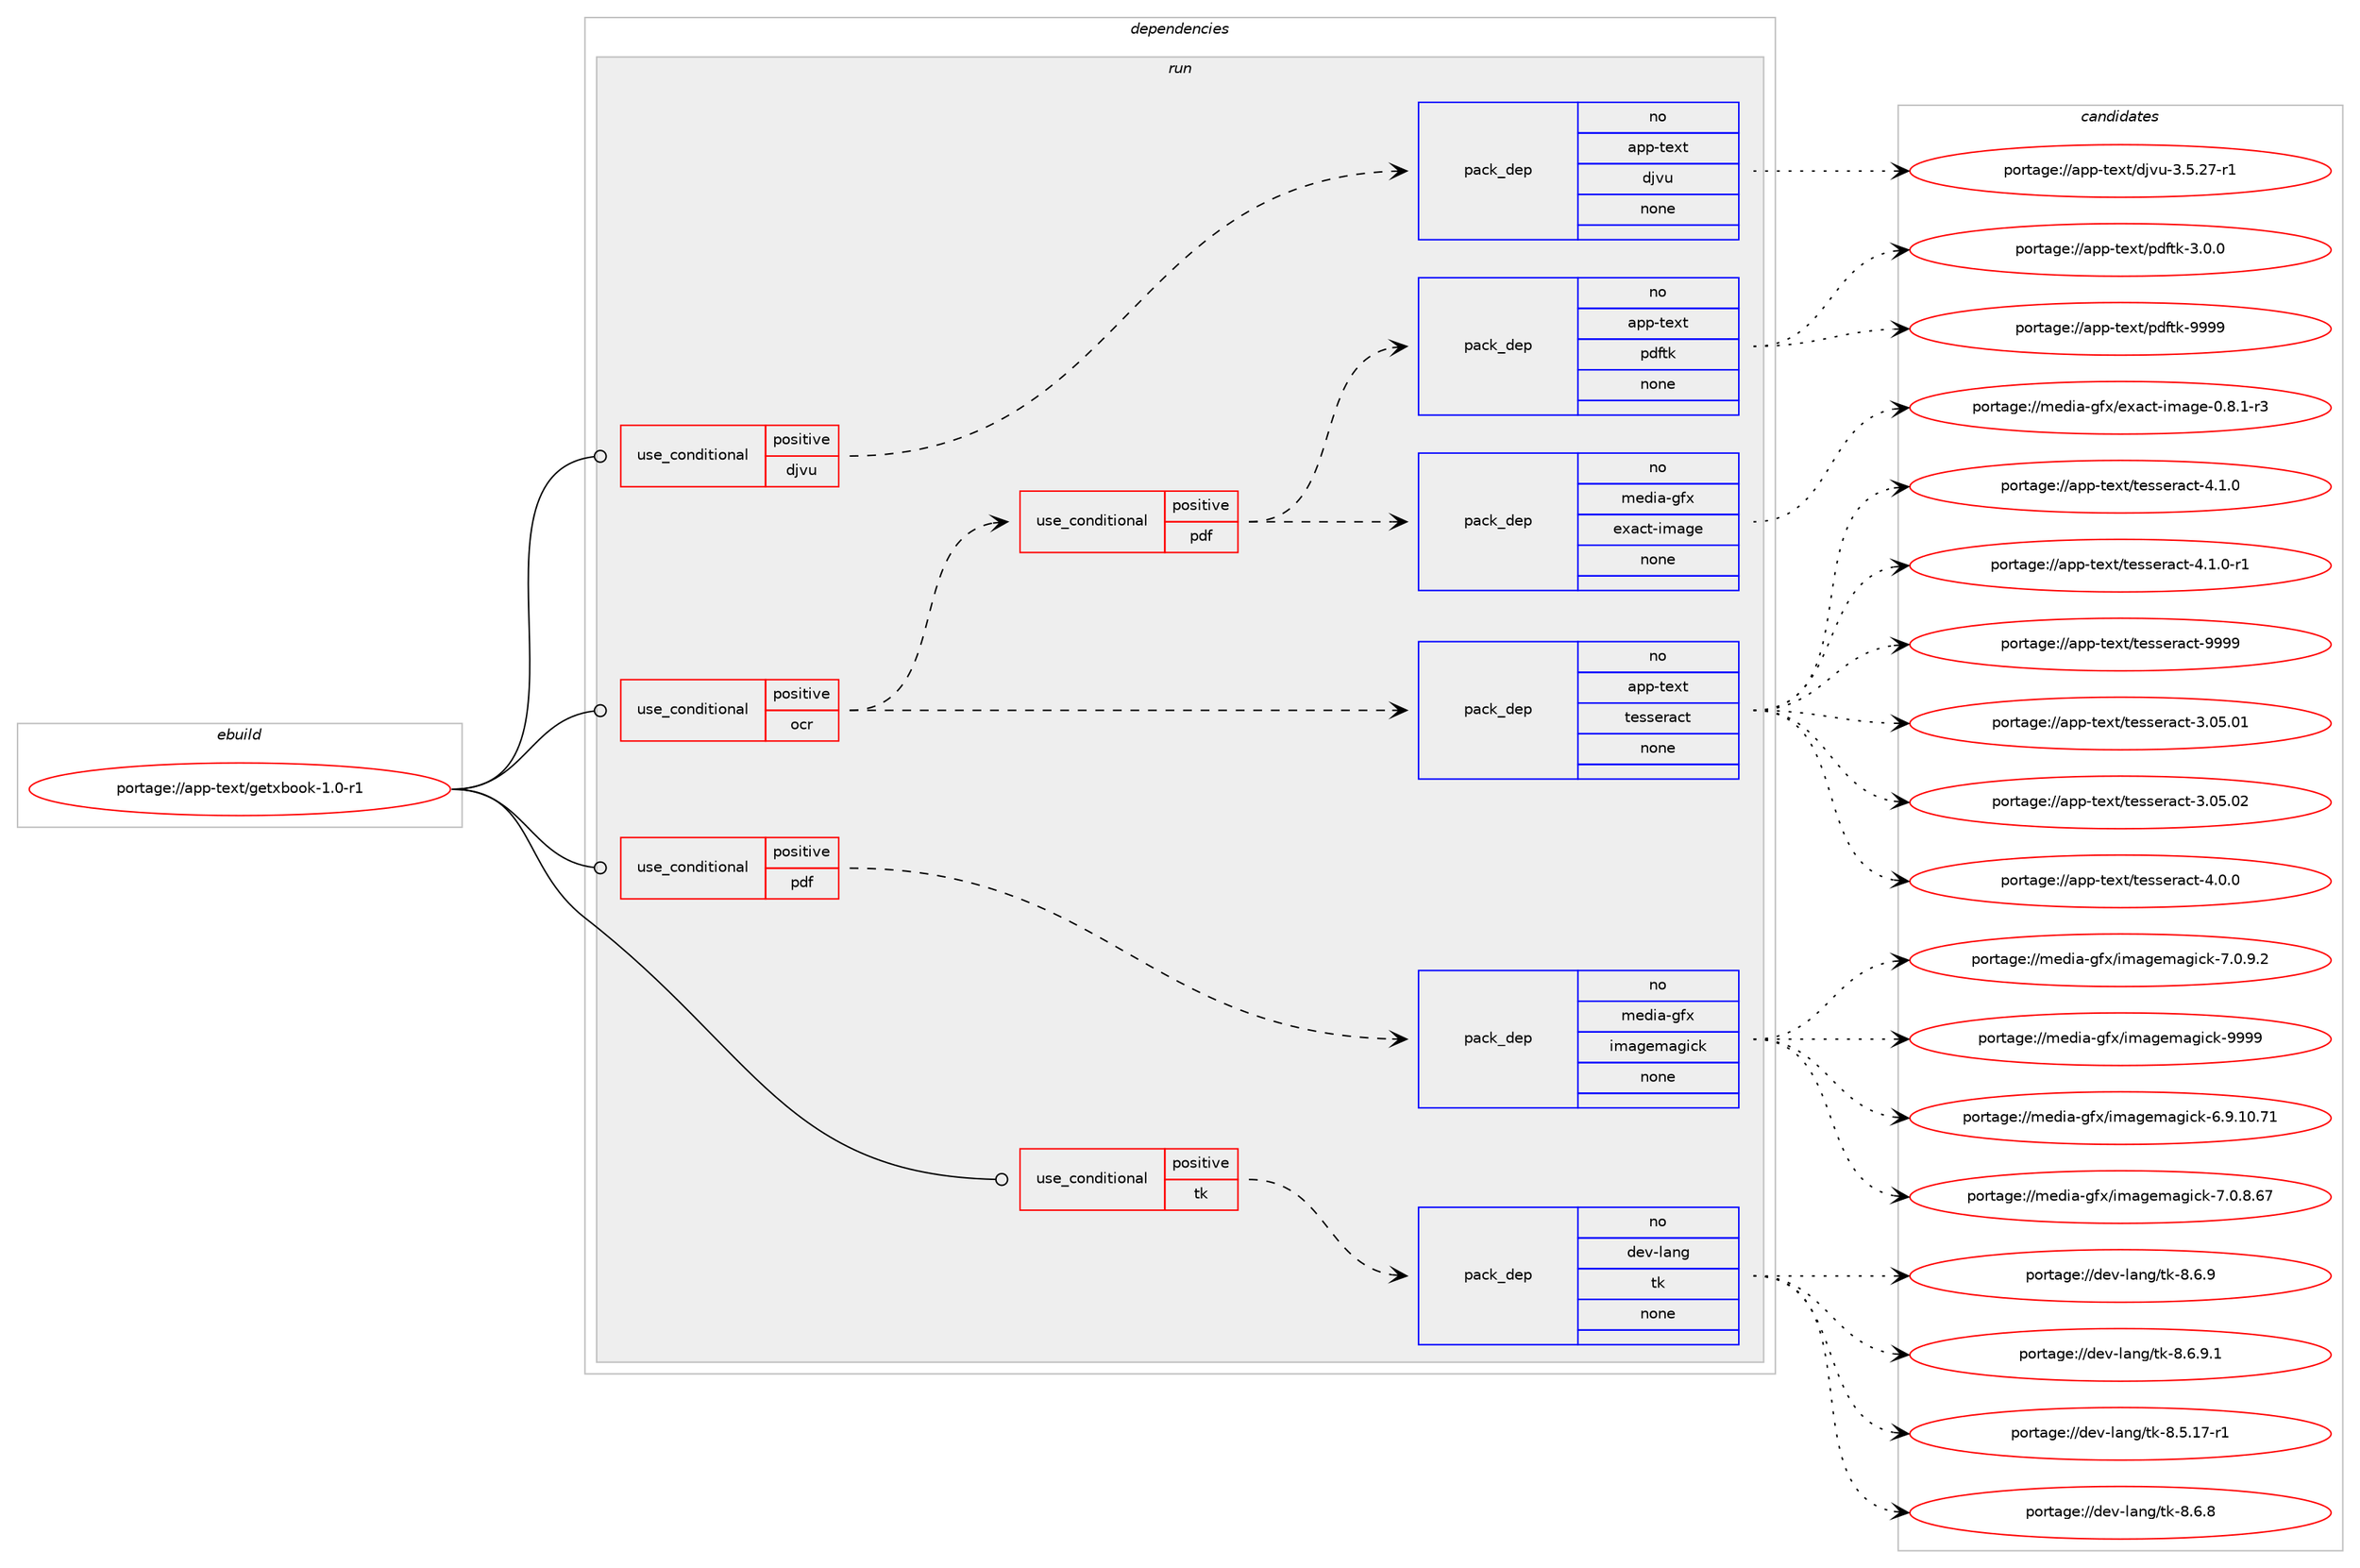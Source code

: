 digraph prolog {

# *************
# Graph options
# *************

newrank=true;
concentrate=true;
compound=true;
graph [rankdir=LR,fontname=Helvetica,fontsize=10,ranksep=1.5];#, ranksep=2.5, nodesep=0.2];
edge  [arrowhead=vee];
node  [fontname=Helvetica,fontsize=10];

# **********
# The ebuild
# **********

subgraph cluster_leftcol {
color=gray;
rank=same;
label=<<i>ebuild</i>>;
id [label="portage://app-text/getxbook-1.0-r1", color=red, width=4, href="../app-text/getxbook-1.0-r1.svg"];
}

# ****************
# The dependencies
# ****************

subgraph cluster_midcol {
color=gray;
label=<<i>dependencies</i>>;
subgraph cluster_compile {
fillcolor="#eeeeee";
style=filled;
label=<<i>compile</i>>;
}
subgraph cluster_compileandrun {
fillcolor="#eeeeee";
style=filled;
label=<<i>compile and run</i>>;
}
subgraph cluster_run {
fillcolor="#eeeeee";
style=filled;
label=<<i>run</i>>;
subgraph cond10819 {
dependency44270 [label=<<TABLE BORDER="0" CELLBORDER="1" CELLSPACING="0" CELLPADDING="4"><TR><TD ROWSPAN="3" CELLPADDING="10">use_conditional</TD></TR><TR><TD>positive</TD></TR><TR><TD>djvu</TD></TR></TABLE>>, shape=none, color=red];
subgraph pack32704 {
dependency44271 [label=<<TABLE BORDER="0" CELLBORDER="1" CELLSPACING="0" CELLPADDING="4" WIDTH="220"><TR><TD ROWSPAN="6" CELLPADDING="30">pack_dep</TD></TR><TR><TD WIDTH="110">no</TD></TR><TR><TD>app-text</TD></TR><TR><TD>djvu</TD></TR><TR><TD>none</TD></TR><TR><TD></TD></TR></TABLE>>, shape=none, color=blue];
}
dependency44270:e -> dependency44271:w [weight=20,style="dashed",arrowhead="vee"];
}
id:e -> dependency44270:w [weight=20,style="solid",arrowhead="odot"];
subgraph cond10820 {
dependency44272 [label=<<TABLE BORDER="0" CELLBORDER="1" CELLSPACING="0" CELLPADDING="4"><TR><TD ROWSPAN="3" CELLPADDING="10">use_conditional</TD></TR><TR><TD>positive</TD></TR><TR><TD>ocr</TD></TR></TABLE>>, shape=none, color=red];
subgraph pack32705 {
dependency44273 [label=<<TABLE BORDER="0" CELLBORDER="1" CELLSPACING="0" CELLPADDING="4" WIDTH="220"><TR><TD ROWSPAN="6" CELLPADDING="30">pack_dep</TD></TR><TR><TD WIDTH="110">no</TD></TR><TR><TD>app-text</TD></TR><TR><TD>tesseract</TD></TR><TR><TD>none</TD></TR><TR><TD></TD></TR></TABLE>>, shape=none, color=blue];
}
dependency44272:e -> dependency44273:w [weight=20,style="dashed",arrowhead="vee"];
subgraph cond10821 {
dependency44274 [label=<<TABLE BORDER="0" CELLBORDER="1" CELLSPACING="0" CELLPADDING="4"><TR><TD ROWSPAN="3" CELLPADDING="10">use_conditional</TD></TR><TR><TD>positive</TD></TR><TR><TD>pdf</TD></TR></TABLE>>, shape=none, color=red];
subgraph pack32706 {
dependency44275 [label=<<TABLE BORDER="0" CELLBORDER="1" CELLSPACING="0" CELLPADDING="4" WIDTH="220"><TR><TD ROWSPAN="6" CELLPADDING="30">pack_dep</TD></TR><TR><TD WIDTH="110">no</TD></TR><TR><TD>media-gfx</TD></TR><TR><TD>exact-image</TD></TR><TR><TD>none</TD></TR><TR><TD></TD></TR></TABLE>>, shape=none, color=blue];
}
dependency44274:e -> dependency44275:w [weight=20,style="dashed",arrowhead="vee"];
subgraph pack32707 {
dependency44276 [label=<<TABLE BORDER="0" CELLBORDER="1" CELLSPACING="0" CELLPADDING="4" WIDTH="220"><TR><TD ROWSPAN="6" CELLPADDING="30">pack_dep</TD></TR><TR><TD WIDTH="110">no</TD></TR><TR><TD>app-text</TD></TR><TR><TD>pdftk</TD></TR><TR><TD>none</TD></TR><TR><TD></TD></TR></TABLE>>, shape=none, color=blue];
}
dependency44274:e -> dependency44276:w [weight=20,style="dashed",arrowhead="vee"];
}
dependency44272:e -> dependency44274:w [weight=20,style="dashed",arrowhead="vee"];
}
id:e -> dependency44272:w [weight=20,style="solid",arrowhead="odot"];
subgraph cond10822 {
dependency44277 [label=<<TABLE BORDER="0" CELLBORDER="1" CELLSPACING="0" CELLPADDING="4"><TR><TD ROWSPAN="3" CELLPADDING="10">use_conditional</TD></TR><TR><TD>positive</TD></TR><TR><TD>pdf</TD></TR></TABLE>>, shape=none, color=red];
subgraph pack32708 {
dependency44278 [label=<<TABLE BORDER="0" CELLBORDER="1" CELLSPACING="0" CELLPADDING="4" WIDTH="220"><TR><TD ROWSPAN="6" CELLPADDING="30">pack_dep</TD></TR><TR><TD WIDTH="110">no</TD></TR><TR><TD>media-gfx</TD></TR><TR><TD>imagemagick</TD></TR><TR><TD>none</TD></TR><TR><TD></TD></TR></TABLE>>, shape=none, color=blue];
}
dependency44277:e -> dependency44278:w [weight=20,style="dashed",arrowhead="vee"];
}
id:e -> dependency44277:w [weight=20,style="solid",arrowhead="odot"];
subgraph cond10823 {
dependency44279 [label=<<TABLE BORDER="0" CELLBORDER="1" CELLSPACING="0" CELLPADDING="4"><TR><TD ROWSPAN="3" CELLPADDING="10">use_conditional</TD></TR><TR><TD>positive</TD></TR><TR><TD>tk</TD></TR></TABLE>>, shape=none, color=red];
subgraph pack32709 {
dependency44280 [label=<<TABLE BORDER="0" CELLBORDER="1" CELLSPACING="0" CELLPADDING="4" WIDTH="220"><TR><TD ROWSPAN="6" CELLPADDING="30">pack_dep</TD></TR><TR><TD WIDTH="110">no</TD></TR><TR><TD>dev-lang</TD></TR><TR><TD>tk</TD></TR><TR><TD>none</TD></TR><TR><TD></TD></TR></TABLE>>, shape=none, color=blue];
}
dependency44279:e -> dependency44280:w [weight=20,style="dashed",arrowhead="vee"];
}
id:e -> dependency44279:w [weight=20,style="solid",arrowhead="odot"];
}
}

# **************
# The candidates
# **************

subgraph cluster_choices {
rank=same;
color=gray;
label=<<i>candidates</i>>;

subgraph choice32704 {
color=black;
nodesep=1;
choiceportage971121124511610112011647100106118117455146534650554511449 [label="portage://app-text/djvu-3.5.27-r1", color=red, width=4,href="../app-text/djvu-3.5.27-r1.svg"];
dependency44271:e -> choiceportage971121124511610112011647100106118117455146534650554511449:w [style=dotted,weight="100"];
}
subgraph choice32705 {
color=black;
nodesep=1;
choiceportage97112112451161011201164711610111511510111497991164551464853464849 [label="portage://app-text/tesseract-3.05.01", color=red, width=4,href="../app-text/tesseract-3.05.01.svg"];
choiceportage97112112451161011201164711610111511510111497991164551464853464850 [label="portage://app-text/tesseract-3.05.02", color=red, width=4,href="../app-text/tesseract-3.05.02.svg"];
choiceportage9711211245116101120116471161011151151011149799116455246484648 [label="portage://app-text/tesseract-4.0.0", color=red, width=4,href="../app-text/tesseract-4.0.0.svg"];
choiceportage9711211245116101120116471161011151151011149799116455246494648 [label="portage://app-text/tesseract-4.1.0", color=red, width=4,href="../app-text/tesseract-4.1.0.svg"];
choiceportage97112112451161011201164711610111511510111497991164552464946484511449 [label="portage://app-text/tesseract-4.1.0-r1", color=red, width=4,href="../app-text/tesseract-4.1.0-r1.svg"];
choiceportage97112112451161011201164711610111511510111497991164557575757 [label="portage://app-text/tesseract-9999", color=red, width=4,href="../app-text/tesseract-9999.svg"];
dependency44273:e -> choiceportage97112112451161011201164711610111511510111497991164551464853464849:w [style=dotted,weight="100"];
dependency44273:e -> choiceportage97112112451161011201164711610111511510111497991164551464853464850:w [style=dotted,weight="100"];
dependency44273:e -> choiceportage9711211245116101120116471161011151151011149799116455246484648:w [style=dotted,weight="100"];
dependency44273:e -> choiceportage9711211245116101120116471161011151151011149799116455246494648:w [style=dotted,weight="100"];
dependency44273:e -> choiceportage97112112451161011201164711610111511510111497991164552464946484511449:w [style=dotted,weight="100"];
dependency44273:e -> choiceportage97112112451161011201164711610111511510111497991164557575757:w [style=dotted,weight="100"];
}
subgraph choice32706 {
color=black;
nodesep=1;
choiceportage109101100105974510310212047101120979911645105109971031014548465646494511451 [label="portage://media-gfx/exact-image-0.8.1-r3", color=red, width=4,href="../media-gfx/exact-image-0.8.1-r3.svg"];
dependency44275:e -> choiceportage109101100105974510310212047101120979911645105109971031014548465646494511451:w [style=dotted,weight="100"];
}
subgraph choice32707 {
color=black;
nodesep=1;
choiceportage971121124511610112011647112100102116107455146484648 [label="portage://app-text/pdftk-3.0.0", color=red, width=4,href="../app-text/pdftk-3.0.0.svg"];
choiceportage9711211245116101120116471121001021161074557575757 [label="portage://app-text/pdftk-9999", color=red, width=4,href="../app-text/pdftk-9999.svg"];
dependency44276:e -> choiceportage971121124511610112011647112100102116107455146484648:w [style=dotted,weight="100"];
dependency44276:e -> choiceportage9711211245116101120116471121001021161074557575757:w [style=dotted,weight="100"];
}
subgraph choice32708 {
color=black;
nodesep=1;
choiceportage10910110010597451031021204710510997103101109971031059910745544657464948465549 [label="portage://media-gfx/imagemagick-6.9.10.71", color=red, width=4,href="../media-gfx/imagemagick-6.9.10.71.svg"];
choiceportage109101100105974510310212047105109971031011099710310599107455546484656465455 [label="portage://media-gfx/imagemagick-7.0.8.67", color=red, width=4,href="../media-gfx/imagemagick-7.0.8.67.svg"];
choiceportage1091011001059745103102120471051099710310110997103105991074555464846574650 [label="portage://media-gfx/imagemagick-7.0.9.2", color=red, width=4,href="../media-gfx/imagemagick-7.0.9.2.svg"];
choiceportage1091011001059745103102120471051099710310110997103105991074557575757 [label="portage://media-gfx/imagemagick-9999", color=red, width=4,href="../media-gfx/imagemagick-9999.svg"];
dependency44278:e -> choiceportage10910110010597451031021204710510997103101109971031059910745544657464948465549:w [style=dotted,weight="100"];
dependency44278:e -> choiceportage109101100105974510310212047105109971031011099710310599107455546484656465455:w [style=dotted,weight="100"];
dependency44278:e -> choiceportage1091011001059745103102120471051099710310110997103105991074555464846574650:w [style=dotted,weight="100"];
dependency44278:e -> choiceportage1091011001059745103102120471051099710310110997103105991074557575757:w [style=dotted,weight="100"];
}
subgraph choice32709 {
color=black;
nodesep=1;
choiceportage100101118451089711010347116107455646534649554511449 [label="portage://dev-lang/tk-8.5.17-r1", color=red, width=4,href="../dev-lang/tk-8.5.17-r1.svg"];
choiceportage100101118451089711010347116107455646544656 [label="portage://dev-lang/tk-8.6.8", color=red, width=4,href="../dev-lang/tk-8.6.8.svg"];
choiceportage100101118451089711010347116107455646544657 [label="portage://dev-lang/tk-8.6.9", color=red, width=4,href="../dev-lang/tk-8.6.9.svg"];
choiceportage1001011184510897110103471161074556465446574649 [label="portage://dev-lang/tk-8.6.9.1", color=red, width=4,href="../dev-lang/tk-8.6.9.1.svg"];
dependency44280:e -> choiceportage100101118451089711010347116107455646534649554511449:w [style=dotted,weight="100"];
dependency44280:e -> choiceportage100101118451089711010347116107455646544656:w [style=dotted,weight="100"];
dependency44280:e -> choiceportage100101118451089711010347116107455646544657:w [style=dotted,weight="100"];
dependency44280:e -> choiceportage1001011184510897110103471161074556465446574649:w [style=dotted,weight="100"];
}
}

}
